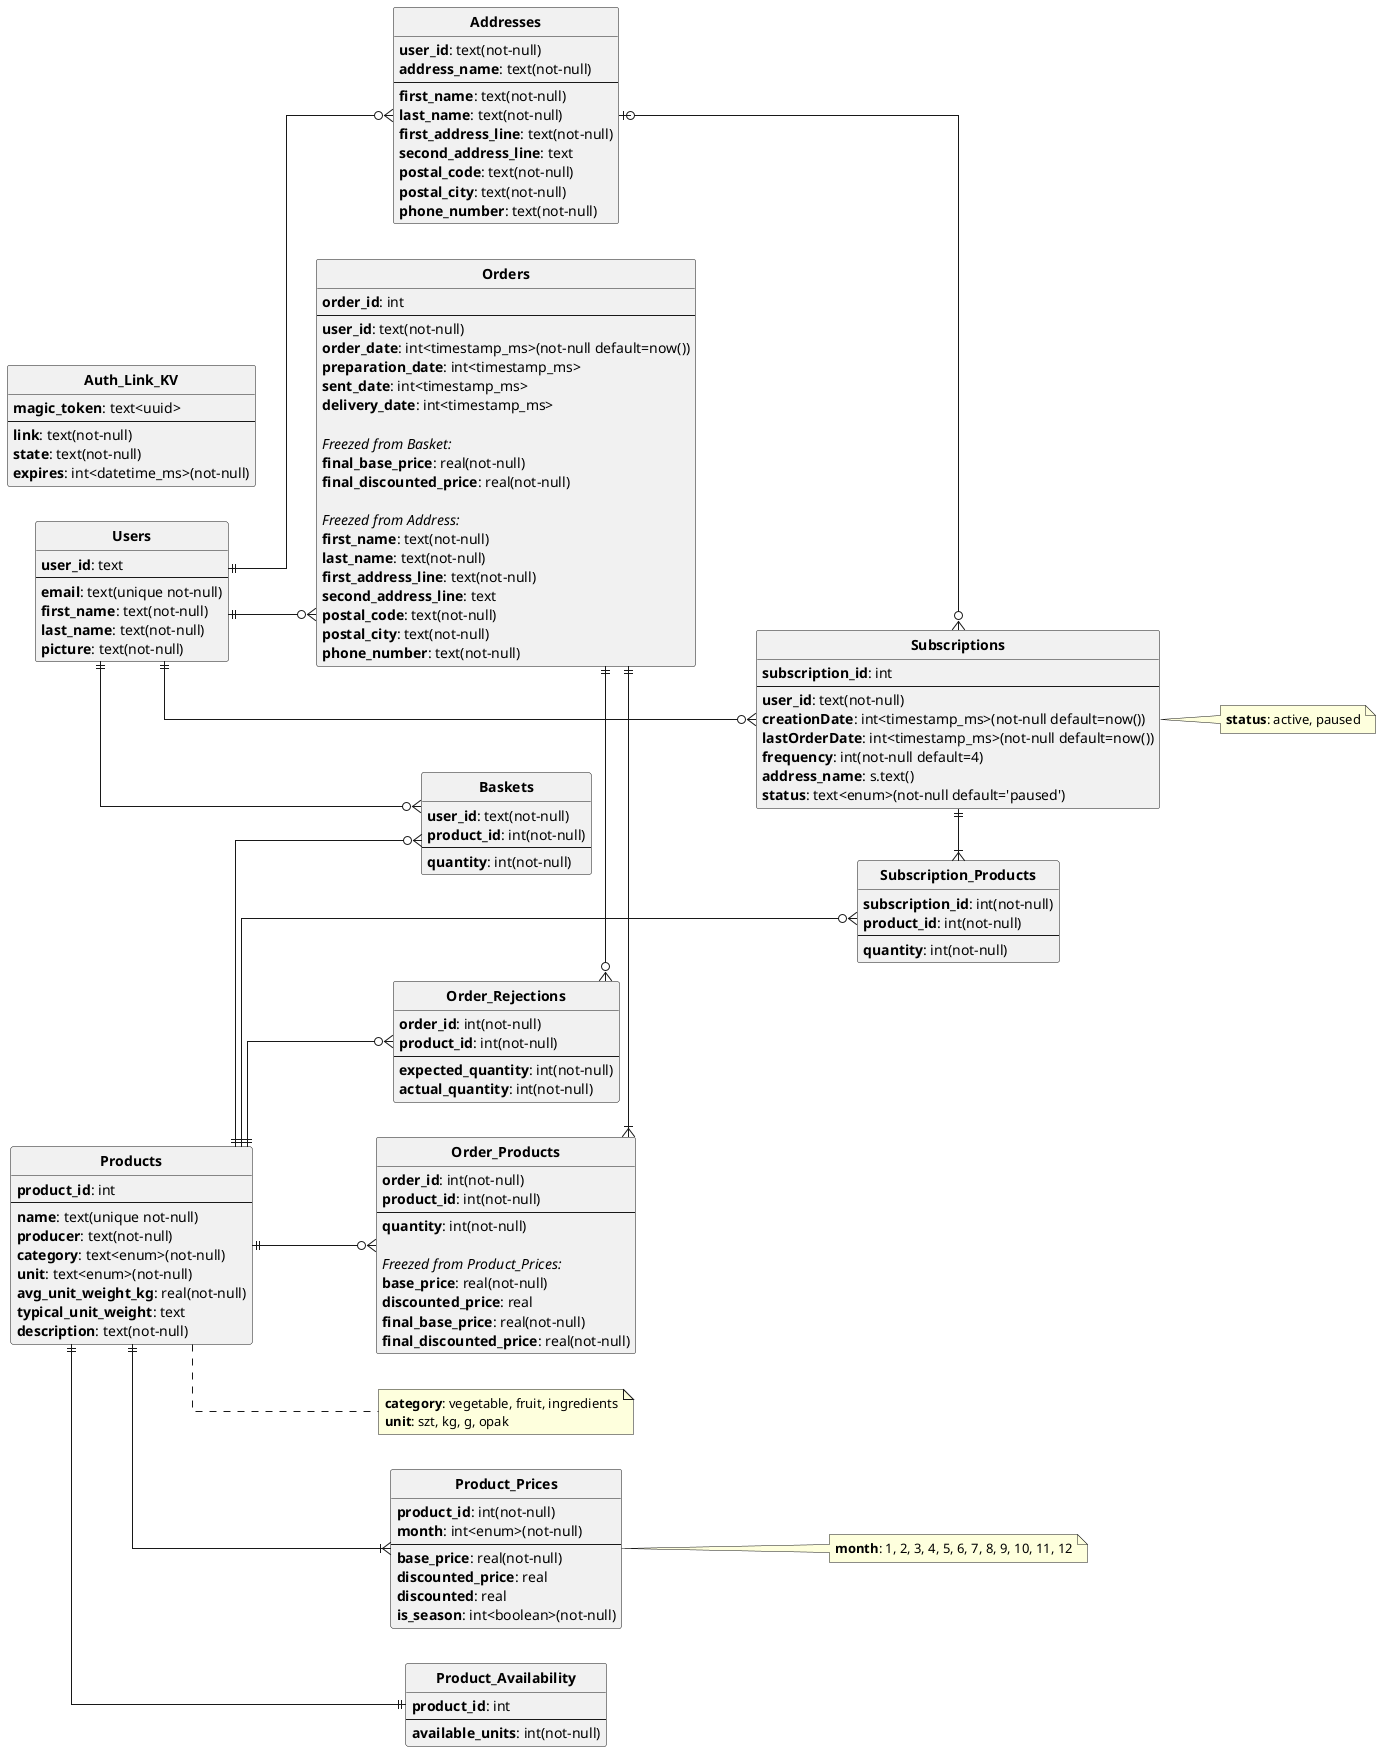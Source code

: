 @startuml

' configuration
hide circle
skinparam linetype ortho
left to right direction

entity Users as "**Users**" {
	**user_id**: text
	--
	**email**: text(unique not-null)
	**first_name**: text(not-null)
	**last_name**: text(not-null)
	**picture**: text(not-null)
}

entity Auth_Link_KV as "**Auth_Link_KV**" {
	**magic_token**: text<uuid>
	--
	**link**: text(not-null)
	**state**: text(not-null)
	**expires**: int<datetime_ms>(not-null)
}

entity Products as "**Products**" {
	**product_id**: int
	--
 	**name**: text(unique not-null)
	**producer**: text(not-null)
	**category**: text<enum>(not-null)
	**unit**: text<enum>(not-null)
	**avg_unit_weight_kg**: real(not-null)
	**typical_unit_weight**: text
	**description**: text(not-null)
}
note right
	**category**: vegetable, fruit, ingredients
	**unit**: szt, kg, g, opak
end note

entity Product_Prices as "**Product_Prices**" {
	**product_id**: int(not-null)
	**month**: int<enum>(not-null)
	--
	**base_price**: real(not-null)
	**discounted_price**: real
	**discounted**: real
	**is_season**: int<boolean>(not-null)
}
note right
	**month**: 1, 2, 3, 4, 5, 6, 7, 8, 9, 10, 11, 12
end note

entity Product_Availability as "**Product_Availability**" {
	**product_id**: int
	--
	**available_units**: int(not-null)
}

entity Baskets as "**Baskets**" {
	**user_id**: text(not-null)
	**product_id**: int(not-null)
	--
	**quantity**: int(not-null)
}

entity Addresses as "**Addresses**" {
	**user_id**: text(not-null)
	**address_name**: text(not-null)
	--
	**first_name**: text(not-null)
	**last_name**: text(not-null)
	**first_address_line**: text(not-null)
	**second_address_line**: text
	**postal_code**: text(not-null)
	**postal_city**: text(not-null)
	**phone_number**: text(not-null)
}

entity Orders as "**Orders**" {
	**order_id**: int
	--
	**user_id**: text(not-null)
	**order_date**: int<timestamp_ms>(not-null default=now())
	**preparation_date**: int<timestamp_ms>
	**sent_date**: int<timestamp_ms>
	**delivery_date**: int<timestamp_ms>
	
	//Freezed from Basket://
	**final_base_price**: real(not-null)
	**final_discounted_price**: real(not-null)
	
	//Freezed from Address://
	**first_name**: text(not-null)
	**last_name**: text(not-null)
	**first_address_line**: text(not-null)
	**second_address_line**: text
	**postal_code**: text(not-null)
	**postal_city**: text(not-null)
	**phone_number**: text(not-null)
}

entity Order_Rejections as "**Order_Rejections**" {
	**order_id**: int(not-null)
	**product_id**: int(not-null)
	--
	**expected_quantity**: int(not-null)
	**actual_quantity**: int(not-null)
}

entity Order_Products as "**Order_Products**" {
	**order_id**: int(not-null)
	**product_id**: int(not-null)
	--
	**quantity**: int(not-null)

	//Freezed from Product_Prices://
	**base_price**: real(not-null)
	**discounted_price**: real
	**final_base_price**: real(not-null)
	**final_discounted_price**: real(not-null)
}

entity Subscriptions as "**Subscriptions**" {
	**subscription_id**: int
	--
	**user_id**: text(not-null)
	**creationDate**: int<timestamp_ms>(not-null default=now())
	**lastOrderDate**: int<timestamp_ms>(not-null default=now())
	**frequency**: int(not-null default=4)
	**address_name**: s.text()
	**status**: text<enum>(not-null default='paused')
}
note right
	**status**: active, paused
end note

entity Subscription_Products as "**Subscription_Products**" {
	**subscription_id**: int(not-null)
	**product_id**: int(not-null)
	--
	**quantity**: int(not-null)
}

Users ||--o{ Baskets
Users ||--o{ Addresses
Users ||--o{ Orders
Users ||--o{ Subscriptions

Products ||--|{ Product_Prices
Products ||--|| Product_Availability
Products ||--o{ Baskets
Products ||--o{ Order_Products
Products ||--o{ Order_Rejections
Products ||--o{ Subscription_Products

Addresses |o--o{ Subscriptions

Orders ||-|{ Order_Products
Orders ||-o{ Order_Rejections

Subscriptions ||-|{ Subscription_Products

@enduml
